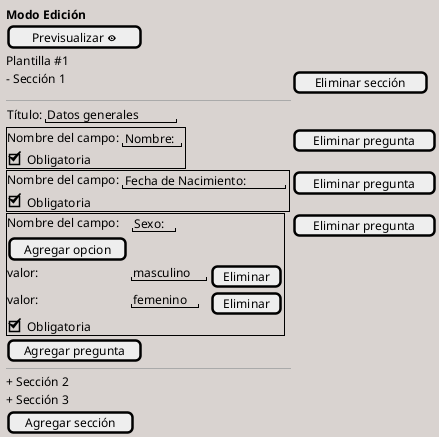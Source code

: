 @startsalt
'https://plantuml.com/salt
{
!theme mimeograph
  **Modo Edición**
  [Previsualizar <&eye>]
  Plantilla #1
    | - Sección 1 | [Eliminar sección]
    | --
    | {Título: | " Datos generales"}
    {+
      Nombre del campo: | {"Nombre:"}
      [X]Obligatoria
    }|[Eliminar pregunta]
    {+
      Nombre del campo: | {"Fecha de Nacimiento:"}
      [X]Obligatoria
    }|[Eliminar pregunta]
    {+
      Nombre del campo: | {"Sexo:"}
      [Agregar opcion]
      valor:|"masculino"|[Eliminar]
      valor:|"femenino"|[Eliminar]
      [X]Obligatoria
    }|[Eliminar pregunta]
'    | {T!
'
'        sd
'        }
    | [Agregar pregunta]
    | --
    + Sección 2
    + Sección 3
    [Agregar sección]
}
@endsalt
